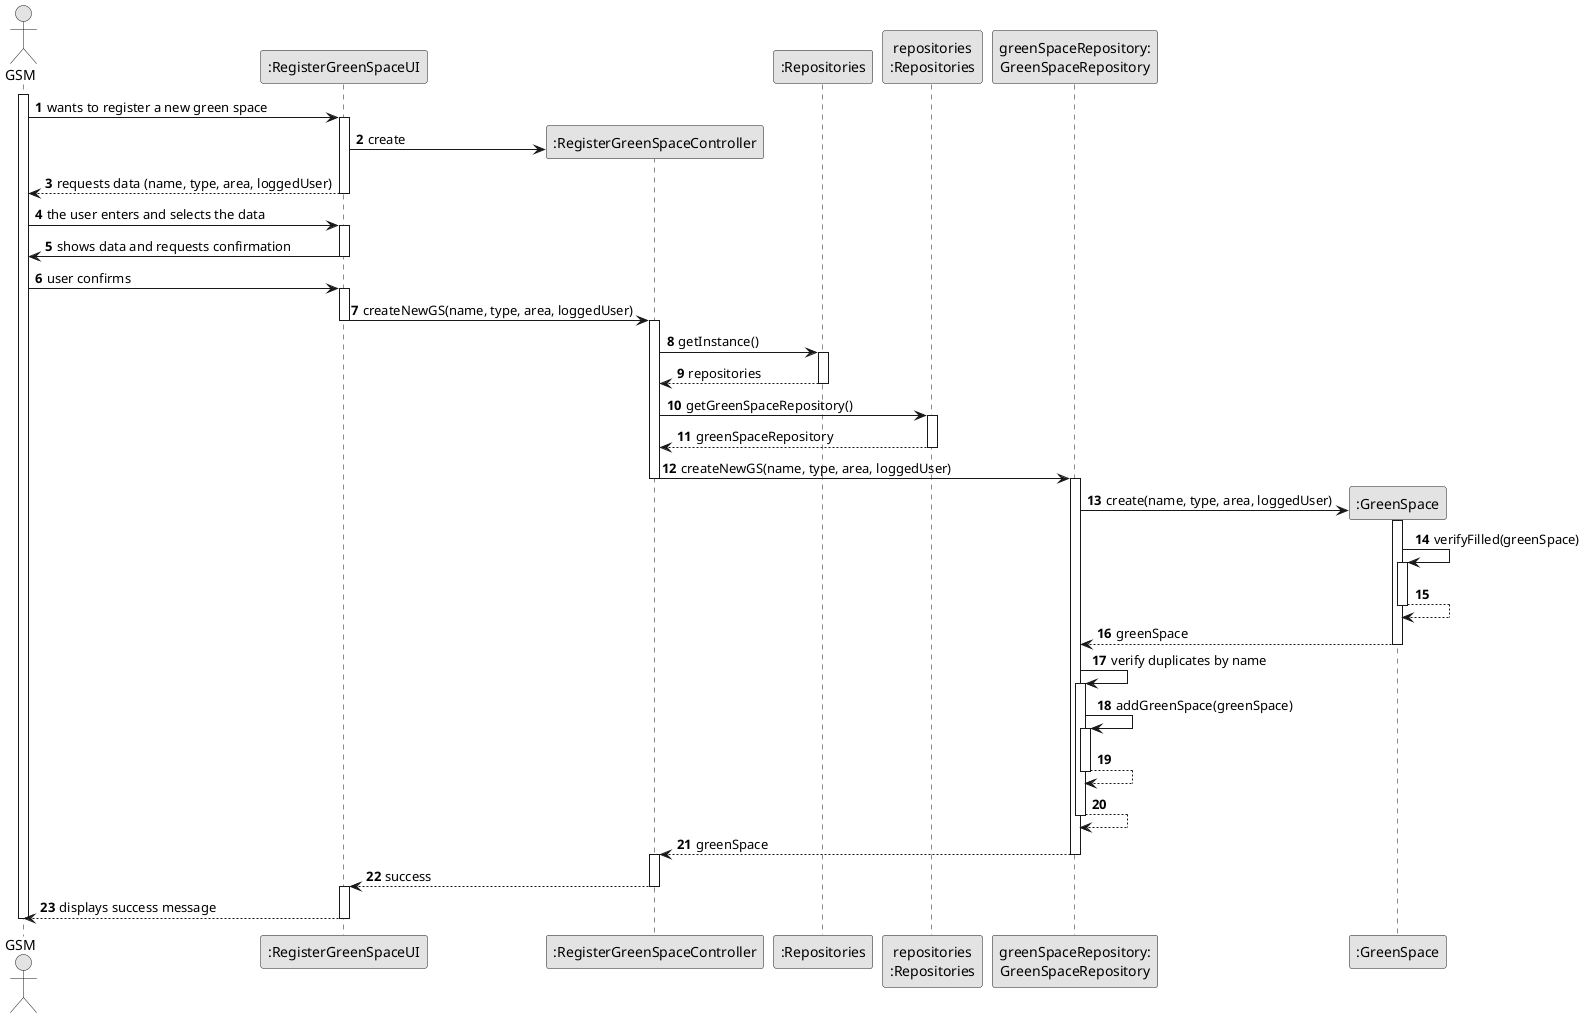 
@startuml
skinparam monochrome true
skinparam packageStyle rectangle
skinparam shadowing false

'title System Sequence Diagram (SSD) - US020

autonumber

actor "GSM" as GSM
participant ":RegisterGreenSpaceUI" as UI
participant ":RegisterGreenSpaceController" as CTRL
participant ":Repositories" as RepositorySingleton
participant "repositories\n:Repositories" as PLAT
participant "greenSpaceRepository:\nGreenSpaceRepository" as gsrepo
participant ":GreenSpace" as GS

activate GSM

    GSM -> UI : wants to register a new green space
    activate UI

        UI -> CTRL** : create

        UI --> GSM : requests data (name, type, area, loggedUser)
        deactivate UI
GSM -> UI : the user enters and selects the data
activate UI
UI-> GSM : shows data and requests confirmation
deactivate UI
GSM -> UI: user confirms
activate UI
UI -> CTRL : createNewGS(name, type, area, loggedUser)
deactivate UI
activate CTRL
CTRL -> RepositorySingleton : getInstance()
activate RepositorySingleton
RepositorySingleton --> CTRL : repositories
deactivate RepositorySingleton
CTRL -> PLAT : getGreenSpaceRepository()
activate PLAT
PLAT -->  CTRL: greenSpaceRepository
deactivate PLAT
CTRL -> gsrepo : createNewGS(name, type, area, loggedUser)
deactivate CTRL
activate gsrepo
gsrepo -> GS** : create(name, type, area, loggedUser)
activate GS
GS -> GS : verifyFilled(greenSpace)
activate GS
GS--> GS
deactivate GS
GS --> gsrepo : greenSpace
deactivate GS
gsrepo -> gsrepo : verify duplicates by name
activate gsrepo
gsrepo -> gsrepo : addGreenSpace(greenSpace)
activate gsrepo
gsrepo-->gsrepo
deactivate gsrepo
gsrepo-->gsrepo
deactivate gsrepo
gsrepo --> CTRL : greenSpace
deactivate gsrepo
activate CTRL
CTRL --> UI : success
deactivate CTRL
activate UI
UI-->GSM:displays success message
deactivate UI
deactivate GSM

@enduml
